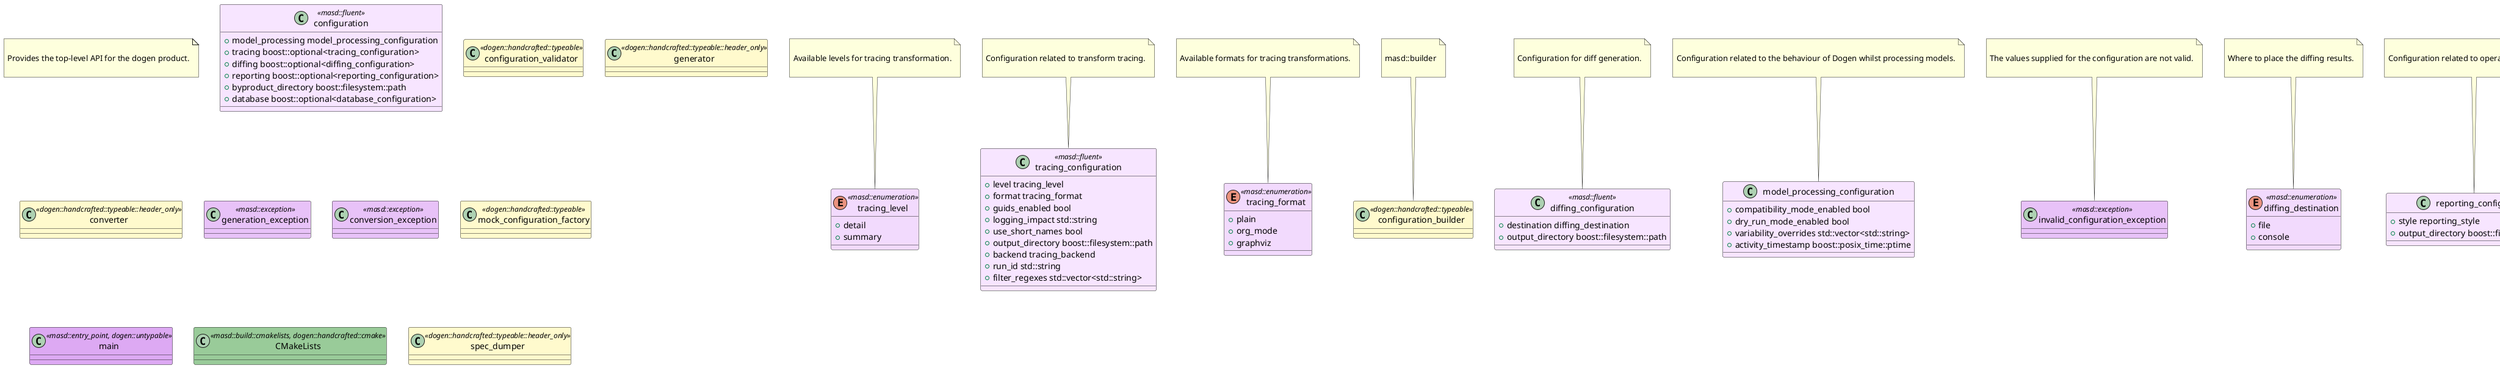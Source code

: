 @startuml
set namespaceSeparator ::
note as N1

Provides the top-level API for the dogen product.

end note

class configuration <<masd::fluent>> #F7E5FF {
        +{field} model_processing model_processing_configuration
        +{field} tracing boost::optional<tracing_configuration>
        +{field} diffing boost::optional<diffing_configuration>
        +{field} reporting boost::optional<reporting_configuration>
        +{field} byproduct_directory boost::filesystem::path
        +{field} database boost::optional<database_configuration>
}

enum tracing_level <<masd::enumeration>> #F2DAFD {
        +{field} detail
        +{field} summary
}

note top of  tracing_level

Available levels for tracing transformation.

end note

class tracing_configuration <<masd::fluent>> #F7E5FF {
        +{field} level tracing_level
        +{field} format tracing_format
        +{field} guids_enabled bool
        +{field} logging_impact std::string
        +{field} use_short_names bool
        +{field} output_directory boost::filesystem::path
        +{field} backend tracing_backend
        +{field} run_id std::string
        +{field} filter_regexes std::vector<std::string>
}

note top of  tracing_configuration

Configuration related to transform tracing.

end note

enum tracing_format <<masd::enumeration>> #F2DAFD {
        +{field} plain
        +{field} org_mode
        +{field} graphviz
}

note top of  tracing_format

Available formats for tracing transformations.

end note

class configuration_builder <<dogen::handcrafted::typeable>> #FFFACD {
}

note top of  configuration_builder

masd::builder

end note

class diffing_configuration <<masd::fluent>> #F7E5FF {
        +{field} destination diffing_destination
        +{field} output_directory boost::filesystem::path
}

note top of  diffing_configuration

Configuration for diff generation.

end note

class configuration_validator <<dogen::handcrafted::typeable>> #FFFACD {
}

class model_processing_configuration #F7E5FF {
        +{field} compatibility_mode_enabled bool
        +{field} dry_run_mode_enabled bool
        +{field} variability_overrides std::vector<std::string>
        +{field} activity_timestamp boost::posix_time::ptime
}

note top of  model_processing_configuration

Configuration related to the behaviour of Dogen whilst processing models.

end note

class invalid_configuration_exception <<masd::exception>> #E8C2F8 {
}

note top of  invalid_configuration_exception

The values supplied for the configuration are not valid.

end note

class generator <<dogen::handcrafted::typeable::header_only>> #FFFACD {
}

class converter <<dogen::handcrafted::typeable::header_only>> #FFFACD {
}

class generation_exception <<masd::exception>> #E8C2F8 {
}

class conversion_exception <<masd::exception>> #E8C2F8 {
}

enum diffing_destination <<masd::enumeration>> #F2DAFD {
        +{field} file
        +{field} console
}

note top of  diffing_destination

Where to place the diffing results.

end note

class reporting_configuration #F7E5FF {
        +{field} style reporting_style
        +{field} output_directory boost::filesystem::path
}

note top of  reporting_configuration

Configuration related to operational reports.

end note

enum reporting_style <<masd::enumeration, dogen::convertible>> #F2DAFD {
        +{field} plain
        +{field} org_mode
}

note top of  reporting_style

Available formats for operational reports.

end note

class mock_configuration_factory <<dogen::handcrafted::typeable>> #FFFACD {
}

class database_configuration #F7E5FF {
        +{field} host std::string
        +{field} port unsigned int
        +{field} name std::string
        +{field} user std::string
        +{field} password std::string
        +{field} engine database_engine
        +{field} generate_schema bool
}

note top of  database_configuration

Contains the config

end note

enum tracing_backend <<masd::enumeration>> #F2DAFD {
        +{field} file
        +{field} relational_database
}

note top of  tracing_backend

Available backends to manage tracing information.

end note

enum database_engine <<masd::enumeration>> #F2DAFD {
        +{field} postgres
        +{field} sqlite
}

note top of  database_engine

Supported relational databases engines.

end note

class main <<masd::entry_point, dogen::untypable>> #DDA9F3 {
}

class CMakeLists <<masd::build::cmakelists, dogen::handcrafted::cmake>> #99CB99 {
}

class specs #F7E5FF {
        +{field} categories std::list<spec_category>
}

note top of  specs

Describes details of the available functionality within this version of Dogen.

end note

class spec_category #F7E5FF {
        +{field} name std::string
        +{field} entries std::list<spec_entry>
        +{field} description std::string
}

note top of  spec_category

Describes a category of dogen specifications.

end note

class spec_entry #F7E5FF {
        +{field} name std::string
        +{field} description std::string
}

note top of  spec_entry

Unit of functionality within Dogen.

end note

class spec_dumper <<dogen::handcrafted::typeable::header_only>> #FFFACD {
}

class dumping_exception <<masd::exception>> #E8C2F8 {
}

note top of  dumping_exception

An error ocurred when dumping dogen's specs.


end note

@enduml
